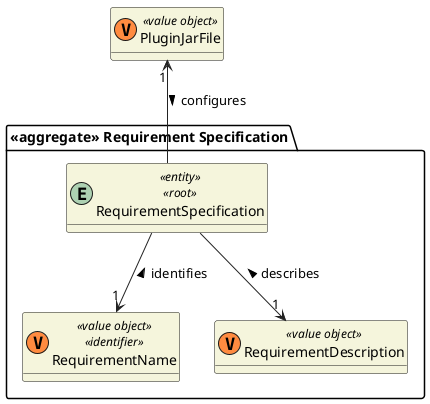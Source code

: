 @startuml
'https://plantuml.com/class-diagram

skinparam classAttributeIconSize 0
hide empty attributes
skinparam classBackgroundColor beige
skinparam ArrowColor #222222



'SHARED VALUE OBJETS


class PluginJarFile <<(V,#FF8B40) value object>> {}


package "<<aggregate>> Requirement Specification" {
    entity RequirementSpecification <<entity>> <<root>>  {}
    class RequirementName <<(V,#FF8B40) value object>> <<identifier>> {}
    class RequirementDescription <<(V,#FF8B40) value object>> {}
}

'ASSOCIATIONS
RequirementSpecification --> "1" RequirementName: identifies <
RequirementSpecification --> "1" RequirementDescription: describes <
RequirementSpecification -up-> "1" PluginJarFile: configures <
@enduml
